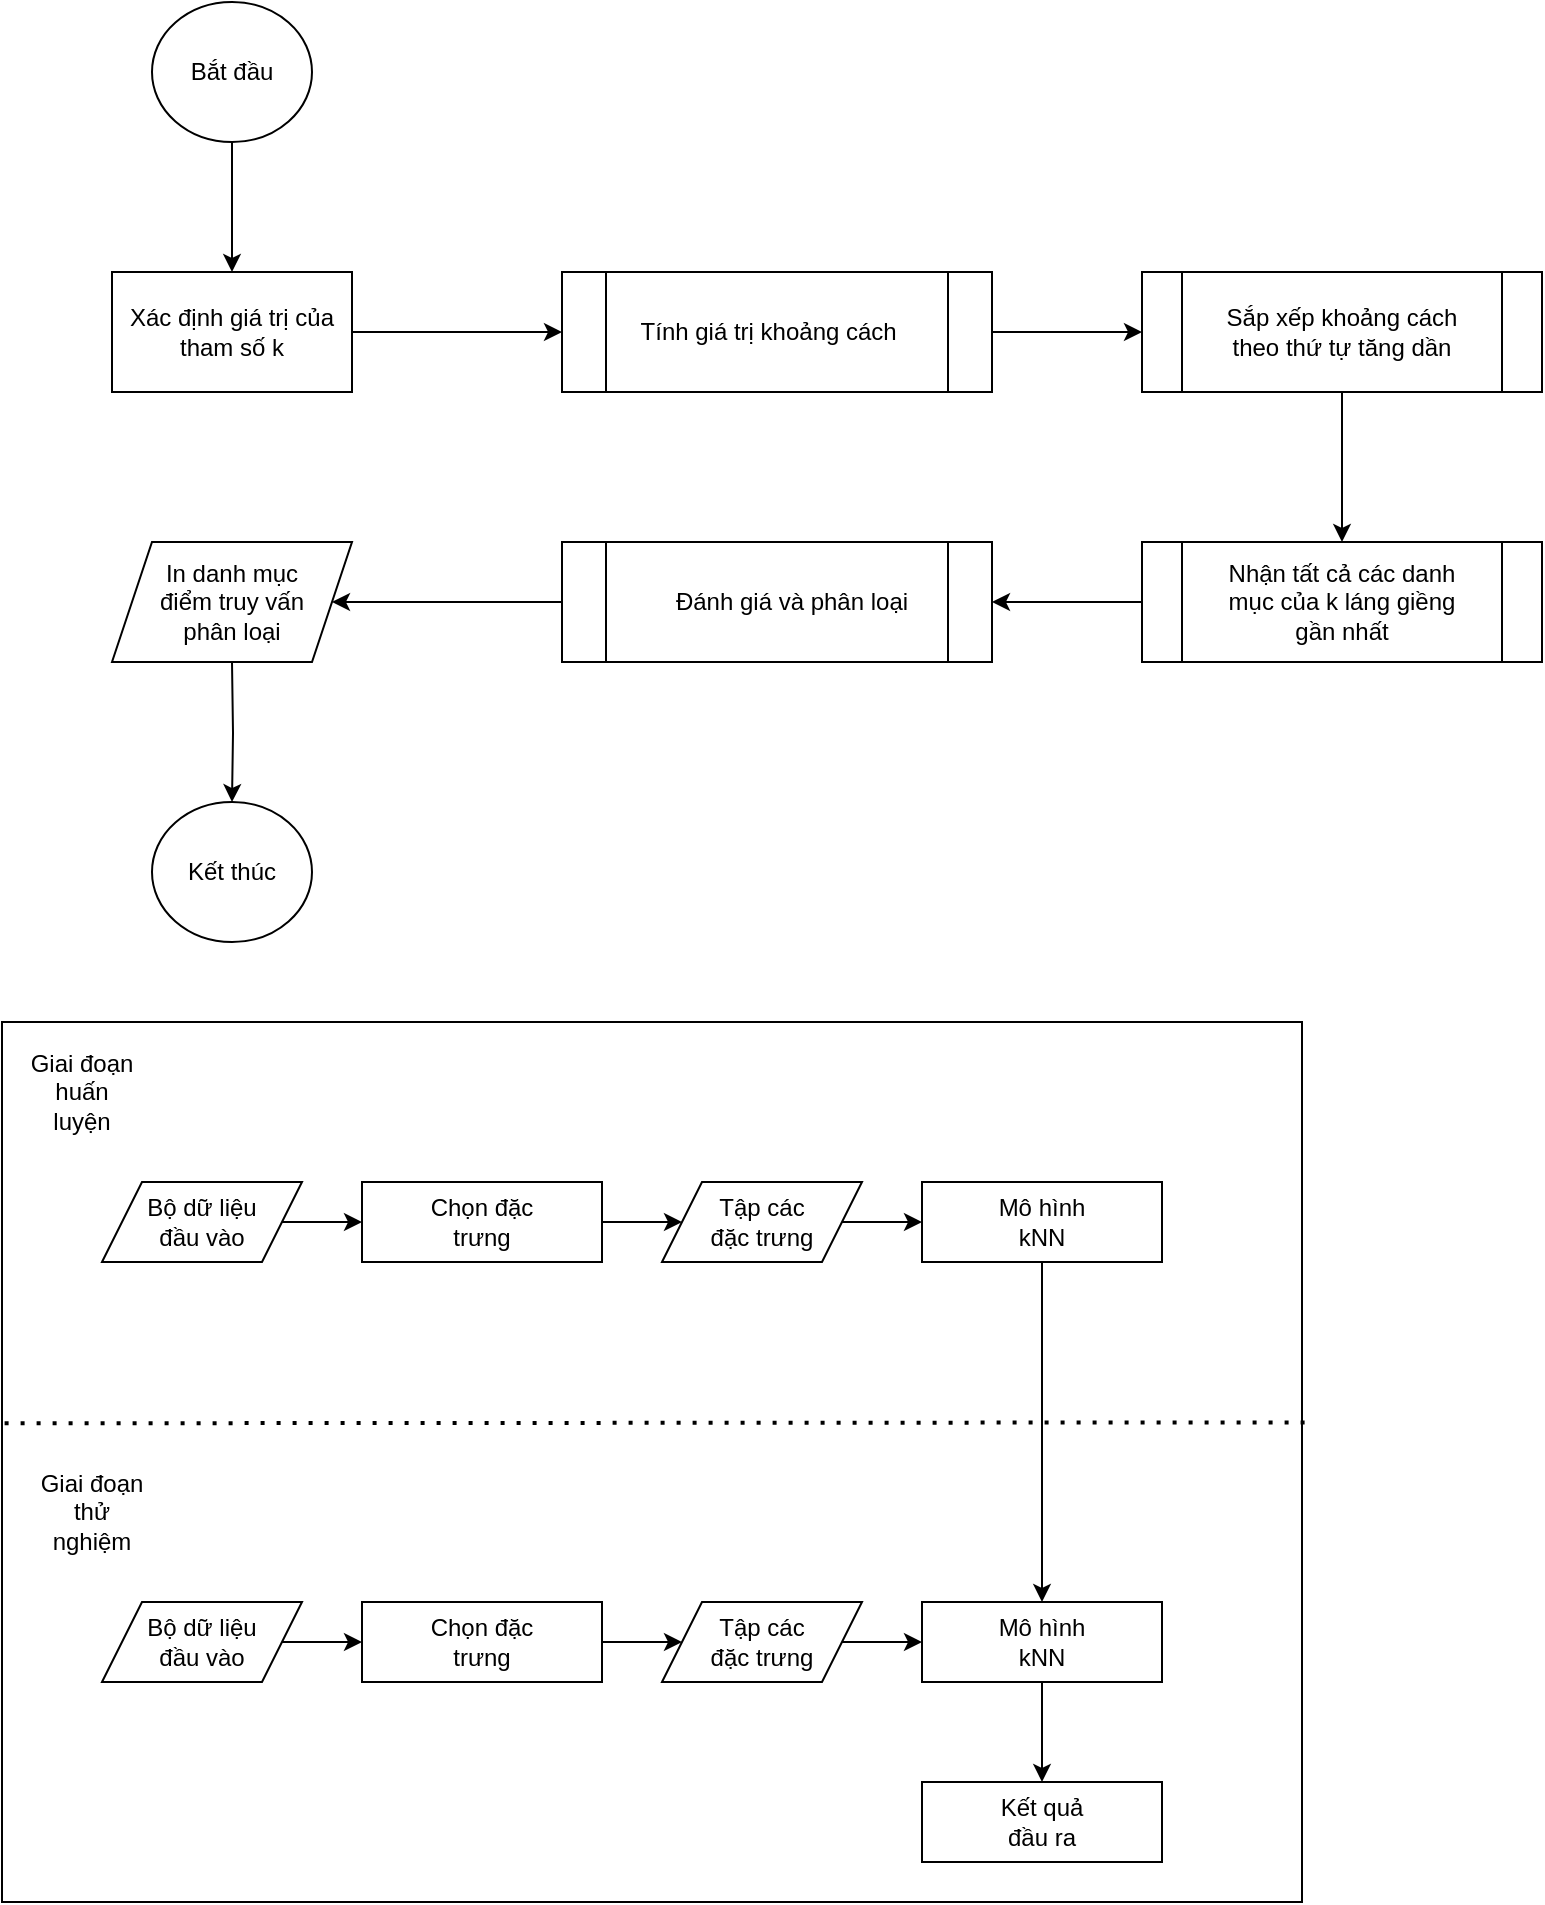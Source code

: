 <mxfile version="24.0.7" type="github">
  <diagram name="Page-1" id="lTsUQPf1T8T5fmCjfOV8">
    <mxGraphModel dx="755" dy="577" grid="1" gridSize="10" guides="1" tooltips="1" connect="1" arrows="1" fold="1" page="1" pageScale="1" pageWidth="850" pageHeight="1100" math="0" shadow="0">
      <root>
        <mxCell id="0" />
        <mxCell id="1" parent="0" />
        <mxCell id="FeM8ztlqL7-xO7g1L7ZF-1" value="" style="ellipse;whiteSpace=wrap;html=1;" vertex="1" parent="1">
          <mxGeometry x="115" y="90" width="80" height="70" as="geometry" />
        </mxCell>
        <mxCell id="FeM8ztlqL7-xO7g1L7ZF-30" value="" style="edgeStyle=orthogonalEdgeStyle;rounded=0;orthogonalLoop=1;jettySize=auto;html=1;exitX=0.5;exitY=1;exitDx=0;exitDy=0;entryX=0.5;entryY=0;entryDx=0;entryDy=0;" edge="1" parent="1" source="FeM8ztlqL7-xO7g1L7ZF-1" target="FeM8ztlqL7-xO7g1L7ZF-4">
          <mxGeometry relative="1" as="geometry">
            <mxPoint x="-15" y="255" as="sourcePoint" />
          </mxGeometry>
        </mxCell>
        <mxCell id="FeM8ztlqL7-xO7g1L7ZF-2" value="Bắt đầu" style="text;html=1;align=center;verticalAlign=middle;whiteSpace=wrap;rounded=0;" vertex="1" parent="1">
          <mxGeometry x="120" y="110" width="70" height="30" as="geometry" />
        </mxCell>
        <mxCell id="FeM8ztlqL7-xO7g1L7ZF-4" value="" style="rounded=0;whiteSpace=wrap;html=1;" vertex="1" parent="1">
          <mxGeometry x="95" y="225" width="120" height="60" as="geometry" />
        </mxCell>
        <mxCell id="FeM8ztlqL7-xO7g1L7ZF-32" value="" style="edgeStyle=orthogonalEdgeStyle;rounded=0;orthogonalLoop=1;jettySize=auto;html=1;entryX=0;entryY=0.5;entryDx=0;entryDy=0;" edge="1" parent="1" source="FeM8ztlqL7-xO7g1L7ZF-5" target="FeM8ztlqL7-xO7g1L7ZF-6">
          <mxGeometry relative="1" as="geometry">
            <mxPoint x="430" y="255" as="targetPoint" />
          </mxGeometry>
        </mxCell>
        <mxCell id="FeM8ztlqL7-xO7g1L7ZF-5" value="Xác định giá trị của tham số k" style="text;html=1;align=center;verticalAlign=middle;whiteSpace=wrap;rounded=0;" vertex="1" parent="1">
          <mxGeometry x="95" y="240" width="120" height="30" as="geometry" />
        </mxCell>
        <mxCell id="FeM8ztlqL7-xO7g1L7ZF-10" style="edgeStyle=orthogonalEdgeStyle;rounded=0;orthogonalLoop=1;jettySize=auto;html=1;entryX=0;entryY=0.5;entryDx=0;entryDy=0;" edge="1" parent="1" source="FeM8ztlqL7-xO7g1L7ZF-7" target="FeM8ztlqL7-xO7g1L7ZF-9">
          <mxGeometry relative="1" as="geometry">
            <mxPoint x="505" y="290" as="sourcePoint" />
            <mxPoint x="505" y="360" as="targetPoint" />
          </mxGeometry>
        </mxCell>
        <mxCell id="FeM8ztlqL7-xO7g1L7ZF-6" value="" style="shape=process;whiteSpace=wrap;html=1;backgroundOutline=1;" vertex="1" parent="1">
          <mxGeometry x="320" y="225" width="215" height="60" as="geometry" />
        </mxCell>
        <mxCell id="FeM8ztlqL7-xO7g1L7ZF-7" value="Tính giá trị khoảng cách&amp;nbsp;" style="text;html=1;align=center;verticalAlign=middle;whiteSpace=wrap;rounded=0;" vertex="1" parent="1">
          <mxGeometry x="320" y="240" width="210" height="30" as="geometry" />
        </mxCell>
        <mxCell id="FeM8ztlqL7-xO7g1L7ZF-16" value="" style="edgeStyle=orthogonalEdgeStyle;rounded=0;orthogonalLoop=1;jettySize=auto;html=1;" edge="1" parent="1" source="FeM8ztlqL7-xO7g1L7ZF-9" target="FeM8ztlqL7-xO7g1L7ZF-13">
          <mxGeometry relative="1" as="geometry">
            <mxPoint x="430" y="390" as="targetPoint" />
            <Array as="points" />
          </mxGeometry>
        </mxCell>
        <mxCell id="FeM8ztlqL7-xO7g1L7ZF-9" value="" style="shape=process;whiteSpace=wrap;html=1;backgroundOutline=1;" vertex="1" parent="1">
          <mxGeometry x="610" y="225" width="200" height="60" as="geometry" />
        </mxCell>
        <mxCell id="FeM8ztlqL7-xO7g1L7ZF-11" value="Sắp xếp khoảng cách theo thứ tự tăng dần" style="text;html=1;align=center;verticalAlign=middle;whiteSpace=wrap;rounded=0;" vertex="1" parent="1">
          <mxGeometry x="645" y="240" width="130" height="30" as="geometry" />
        </mxCell>
        <mxCell id="FeM8ztlqL7-xO7g1L7ZF-19" value="" style="edgeStyle=orthogonalEdgeStyle;rounded=0;orthogonalLoop=1;jettySize=auto;html=1;entryX=1;entryY=0.5;entryDx=0;entryDy=0;" edge="1" parent="1" source="FeM8ztlqL7-xO7g1L7ZF-13" target="FeM8ztlqL7-xO7g1L7ZF-17">
          <mxGeometry relative="1" as="geometry" />
        </mxCell>
        <mxCell id="FeM8ztlqL7-xO7g1L7ZF-13" value="" style="shape=process;whiteSpace=wrap;html=1;backgroundOutline=1;" vertex="1" parent="1">
          <mxGeometry x="610" y="360" width="200" height="60" as="geometry" />
        </mxCell>
        <mxCell id="FeM8ztlqL7-xO7g1L7ZF-14" value="Nhận tất cả các danh mục của k láng giềng gần nhất" style="text;html=1;align=center;verticalAlign=middle;whiteSpace=wrap;rounded=0;" vertex="1" parent="1">
          <mxGeometry x="645" y="375" width="130" height="30" as="geometry" />
        </mxCell>
        <mxCell id="FeM8ztlqL7-xO7g1L7ZF-24" value="" style="edgeStyle=orthogonalEdgeStyle;rounded=0;orthogonalLoop=1;jettySize=auto;html=1;entryX=1;entryY=0.5;entryDx=0;entryDy=0;" edge="1" parent="1" source="FeM8ztlqL7-xO7g1L7ZF-17" target="FeM8ztlqL7-xO7g1L7ZF-20">
          <mxGeometry relative="1" as="geometry" />
        </mxCell>
        <mxCell id="FeM8ztlqL7-xO7g1L7ZF-17" value="" style="shape=process;whiteSpace=wrap;html=1;backgroundOutline=1;" vertex="1" parent="1">
          <mxGeometry x="320" y="360" width="215" height="60" as="geometry" />
        </mxCell>
        <mxCell id="FeM8ztlqL7-xO7g1L7ZF-18" value="Đánh giá và phân loại" style="text;html=1;align=center;verticalAlign=middle;whiteSpace=wrap;rounded=0;" vertex="1" parent="1">
          <mxGeometry x="370" y="375" width="130" height="30" as="geometry" />
        </mxCell>
        <mxCell id="FeM8ztlqL7-xO7g1L7ZF-20" value="" style="shape=parallelogram;perimeter=parallelogramPerimeter;whiteSpace=wrap;html=1;fixedSize=1;" vertex="1" parent="1">
          <mxGeometry x="95" y="360" width="120" height="60" as="geometry" />
        </mxCell>
        <mxCell id="FeM8ztlqL7-xO7g1L7ZF-36" value="" style="edgeStyle=orthogonalEdgeStyle;rounded=0;orthogonalLoop=1;jettySize=auto;html=1;entryX=0.5;entryY=0;entryDx=0;entryDy=0;" edge="1" parent="1" target="FeM8ztlqL7-xO7g1L7ZF-26">
          <mxGeometry relative="1" as="geometry">
            <mxPoint x="155" y="420" as="sourcePoint" />
          </mxGeometry>
        </mxCell>
        <mxCell id="FeM8ztlqL7-xO7g1L7ZF-21" value="In danh mục điểm truy vấn phân loại" style="text;html=1;align=center;verticalAlign=middle;whiteSpace=wrap;rounded=0;" vertex="1" parent="1">
          <mxGeometry x="110" y="375" width="90" height="30" as="geometry" />
        </mxCell>
        <mxCell id="FeM8ztlqL7-xO7g1L7ZF-26" value="" style="ellipse;whiteSpace=wrap;html=1;" vertex="1" parent="1">
          <mxGeometry x="115" y="490" width="80" height="70" as="geometry" />
        </mxCell>
        <mxCell id="FeM8ztlqL7-xO7g1L7ZF-27" value="Kết thúc" style="text;html=1;align=center;verticalAlign=middle;whiteSpace=wrap;rounded=0;" vertex="1" parent="1">
          <mxGeometry x="120" y="510" width="70" height="30" as="geometry" />
        </mxCell>
        <mxCell id="FeM8ztlqL7-xO7g1L7ZF-37" value="" style="rounded=0;whiteSpace=wrap;html=1;" vertex="1" parent="1">
          <mxGeometry x="40" y="600" width="650" height="440" as="geometry" />
        </mxCell>
        <mxCell id="FeM8ztlqL7-xO7g1L7ZF-38" value="" style="endArrow=none;dashed=1;html=1;dashPattern=1 3;strokeWidth=2;rounded=0;exitX=0.002;exitY=0.456;exitDx=0;exitDy=0;entryX=1.008;entryY=0.455;entryDx=0;entryDy=0;entryPerimeter=0;exitPerimeter=0;" edge="1" parent="1" source="FeM8ztlqL7-xO7g1L7ZF-37" target="FeM8ztlqL7-xO7g1L7ZF-37">
          <mxGeometry width="50" height="50" relative="1" as="geometry">
            <mxPoint x="390" y="840" as="sourcePoint" />
            <mxPoint x="440" y="790" as="targetPoint" />
            <Array as="points" />
          </mxGeometry>
        </mxCell>
        <mxCell id="FeM8ztlqL7-xO7g1L7ZF-39" value="Giai đoạn huấn luyện" style="text;html=1;align=center;verticalAlign=middle;whiteSpace=wrap;rounded=0;" vertex="1" parent="1">
          <mxGeometry x="50" y="620" width="60" height="30" as="geometry" />
        </mxCell>
        <mxCell id="FeM8ztlqL7-xO7g1L7ZF-40" value="Giai đoạn thử nghiệm" style="text;html=1;align=center;verticalAlign=middle;whiteSpace=wrap;rounded=0;" vertex="1" parent="1">
          <mxGeometry x="55" y="830" width="60" height="30" as="geometry" />
        </mxCell>
        <mxCell id="FeM8ztlqL7-xO7g1L7ZF-79" value="" style="edgeStyle=orthogonalEdgeStyle;rounded=0;orthogonalLoop=1;jettySize=auto;html=1;entryX=0;entryY=0.5;entryDx=0;entryDy=0;" edge="1" parent="1" source="FeM8ztlqL7-xO7g1L7ZF-41" target="FeM8ztlqL7-xO7g1L7ZF-43">
          <mxGeometry relative="1" as="geometry" />
        </mxCell>
        <mxCell id="FeM8ztlqL7-xO7g1L7ZF-41" value="" style="shape=parallelogram;perimeter=parallelogramPerimeter;whiteSpace=wrap;html=1;fixedSize=1;" vertex="1" parent="1">
          <mxGeometry x="90" y="680" width="100" height="40" as="geometry" />
        </mxCell>
        <mxCell id="FeM8ztlqL7-xO7g1L7ZF-42" value="Bộ dữ liệu đầu vào" style="text;html=1;align=center;verticalAlign=middle;whiteSpace=wrap;rounded=0;" vertex="1" parent="1">
          <mxGeometry x="110" y="685" width="60" height="30" as="geometry" />
        </mxCell>
        <mxCell id="FeM8ztlqL7-xO7g1L7ZF-80" value="" style="edgeStyle=orthogonalEdgeStyle;rounded=0;orthogonalLoop=1;jettySize=auto;html=1;entryX=0;entryY=0.5;entryDx=0;entryDy=0;" edge="1" parent="1" source="FeM8ztlqL7-xO7g1L7ZF-43" target="FeM8ztlqL7-xO7g1L7ZF-45">
          <mxGeometry relative="1" as="geometry" />
        </mxCell>
        <mxCell id="FeM8ztlqL7-xO7g1L7ZF-43" value="" style="rounded=0;whiteSpace=wrap;html=1;" vertex="1" parent="1">
          <mxGeometry x="220" y="680" width="120" height="40" as="geometry" />
        </mxCell>
        <mxCell id="FeM8ztlqL7-xO7g1L7ZF-44" value="Chọn đặc trưng" style="text;html=1;align=center;verticalAlign=middle;whiteSpace=wrap;rounded=0;" vertex="1" parent="1">
          <mxGeometry x="250" y="685" width="60" height="30" as="geometry" />
        </mxCell>
        <mxCell id="FeM8ztlqL7-xO7g1L7ZF-83" value="" style="edgeStyle=orthogonalEdgeStyle;rounded=0;orthogonalLoop=1;jettySize=auto;html=1;entryX=0;entryY=0.5;entryDx=0;entryDy=0;" edge="1" parent="1" source="FeM8ztlqL7-xO7g1L7ZF-45" target="FeM8ztlqL7-xO7g1L7ZF-49">
          <mxGeometry relative="1" as="geometry" />
        </mxCell>
        <mxCell id="FeM8ztlqL7-xO7g1L7ZF-45" value="" style="shape=parallelogram;perimeter=parallelogramPerimeter;whiteSpace=wrap;html=1;fixedSize=1;" vertex="1" parent="1">
          <mxGeometry x="370" y="680" width="100" height="40" as="geometry" />
        </mxCell>
        <mxCell id="FeM8ztlqL7-xO7g1L7ZF-46" value="Tập các đặc trưng" style="text;html=1;align=center;verticalAlign=middle;whiteSpace=wrap;rounded=0;" vertex="1" parent="1">
          <mxGeometry x="390" y="685" width="60" height="30" as="geometry" />
        </mxCell>
        <mxCell id="FeM8ztlqL7-xO7g1L7ZF-85" value="" style="edgeStyle=orthogonalEdgeStyle;rounded=0;orthogonalLoop=1;jettySize=auto;html=1;entryX=0.5;entryY=0;entryDx=0;entryDy=0;" edge="1" parent="1" source="FeM8ztlqL7-xO7g1L7ZF-49" target="FeM8ztlqL7-xO7g1L7ZF-74">
          <mxGeometry relative="1" as="geometry">
            <mxPoint x="560" y="790" as="targetPoint" />
          </mxGeometry>
        </mxCell>
        <mxCell id="FeM8ztlqL7-xO7g1L7ZF-49" value="" style="rounded=0;whiteSpace=wrap;html=1;" vertex="1" parent="1">
          <mxGeometry x="500" y="680" width="120" height="40" as="geometry" />
        </mxCell>
        <mxCell id="FeM8ztlqL7-xO7g1L7ZF-50" value="Mô hình kNN" style="text;html=1;align=center;verticalAlign=middle;whiteSpace=wrap;rounded=0;" vertex="1" parent="1">
          <mxGeometry x="530" y="685" width="60" height="30" as="geometry" />
        </mxCell>
        <mxCell id="FeM8ztlqL7-xO7g1L7ZF-87" value="" style="edgeStyle=orthogonalEdgeStyle;rounded=0;orthogonalLoop=1;jettySize=auto;html=1;entryX=0;entryY=0.5;entryDx=0;entryDy=0;" edge="1" parent="1" source="FeM8ztlqL7-xO7g1L7ZF-68" target="FeM8ztlqL7-xO7g1L7ZF-70">
          <mxGeometry relative="1" as="geometry" />
        </mxCell>
        <mxCell id="FeM8ztlqL7-xO7g1L7ZF-68" value="" style="shape=parallelogram;perimeter=parallelogramPerimeter;whiteSpace=wrap;html=1;fixedSize=1;" vertex="1" parent="1">
          <mxGeometry x="90" y="890" width="100" height="40" as="geometry" />
        </mxCell>
        <mxCell id="FeM8ztlqL7-xO7g1L7ZF-69" value="Bộ dữ liệu đầu vào" style="text;html=1;align=center;verticalAlign=middle;whiteSpace=wrap;rounded=0;" vertex="1" parent="1">
          <mxGeometry x="110" y="895" width="60" height="30" as="geometry" />
        </mxCell>
        <mxCell id="FeM8ztlqL7-xO7g1L7ZF-88" value="" style="edgeStyle=orthogonalEdgeStyle;rounded=0;orthogonalLoop=1;jettySize=auto;html=1;entryX=0;entryY=0.5;entryDx=0;entryDy=0;" edge="1" parent="1" source="FeM8ztlqL7-xO7g1L7ZF-70" target="FeM8ztlqL7-xO7g1L7ZF-72">
          <mxGeometry relative="1" as="geometry" />
        </mxCell>
        <mxCell id="FeM8ztlqL7-xO7g1L7ZF-70" value="" style="rounded=0;whiteSpace=wrap;html=1;" vertex="1" parent="1">
          <mxGeometry x="220" y="890" width="120" height="40" as="geometry" />
        </mxCell>
        <mxCell id="FeM8ztlqL7-xO7g1L7ZF-71" value="Chọn đặc trưng" style="text;html=1;align=center;verticalAlign=middle;whiteSpace=wrap;rounded=0;" vertex="1" parent="1">
          <mxGeometry x="250" y="895" width="60" height="30" as="geometry" />
        </mxCell>
        <mxCell id="FeM8ztlqL7-xO7g1L7ZF-89" value="" style="edgeStyle=orthogonalEdgeStyle;rounded=0;orthogonalLoop=1;jettySize=auto;html=1;entryX=0;entryY=0.5;entryDx=0;entryDy=0;" edge="1" parent="1" source="FeM8ztlqL7-xO7g1L7ZF-72" target="FeM8ztlqL7-xO7g1L7ZF-74">
          <mxGeometry relative="1" as="geometry" />
        </mxCell>
        <mxCell id="FeM8ztlqL7-xO7g1L7ZF-72" value="" style="shape=parallelogram;perimeter=parallelogramPerimeter;whiteSpace=wrap;html=1;fixedSize=1;" vertex="1" parent="1">
          <mxGeometry x="370" y="890" width="100" height="40" as="geometry" />
        </mxCell>
        <mxCell id="FeM8ztlqL7-xO7g1L7ZF-73" value="Tập các đặc trưng" style="text;html=1;align=center;verticalAlign=middle;whiteSpace=wrap;rounded=0;" vertex="1" parent="1">
          <mxGeometry x="390" y="895" width="60" height="30" as="geometry" />
        </mxCell>
        <mxCell id="FeM8ztlqL7-xO7g1L7ZF-86" value="" style="edgeStyle=orthogonalEdgeStyle;rounded=0;orthogonalLoop=1;jettySize=auto;html=1;" edge="1" parent="1" source="FeM8ztlqL7-xO7g1L7ZF-74">
          <mxGeometry relative="1" as="geometry">
            <mxPoint x="560" y="980" as="targetPoint" />
          </mxGeometry>
        </mxCell>
        <mxCell id="FeM8ztlqL7-xO7g1L7ZF-74" value="" style="rounded=0;whiteSpace=wrap;html=1;" vertex="1" parent="1">
          <mxGeometry x="500" y="890" width="120" height="40" as="geometry" />
        </mxCell>
        <mxCell id="FeM8ztlqL7-xO7g1L7ZF-75" value="Mô hình kNN" style="text;html=1;align=center;verticalAlign=middle;whiteSpace=wrap;rounded=0;" vertex="1" parent="1">
          <mxGeometry x="530" y="895" width="60" height="30" as="geometry" />
        </mxCell>
        <mxCell id="FeM8ztlqL7-xO7g1L7ZF-76" value="" style="rounded=0;whiteSpace=wrap;html=1;" vertex="1" parent="1">
          <mxGeometry x="500" y="980" width="120" height="40" as="geometry" />
        </mxCell>
        <mxCell id="FeM8ztlqL7-xO7g1L7ZF-77" value="Kết quả đầu ra" style="text;html=1;align=center;verticalAlign=middle;whiteSpace=wrap;rounded=0;" vertex="1" parent="1">
          <mxGeometry x="530" y="985" width="60" height="30" as="geometry" />
        </mxCell>
      </root>
    </mxGraphModel>
  </diagram>
</mxfile>
